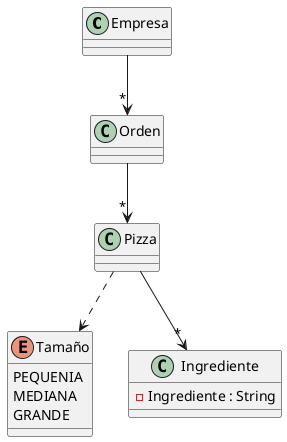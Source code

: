 @startuml
'https://plantuml.com/class-diagram

class Empresa {
}

enum Tamaño {
    PEQUENIA
    MEDIANA
    GRANDE
}

class Orden {

}

Empresa -->"*" Orden
Orden --> "*" Pizza
Pizza ..> Tamaño
Pizza -->"*" Ingrediente
class Ingrediente {
    - Ingrediente : String
}


@enduml
